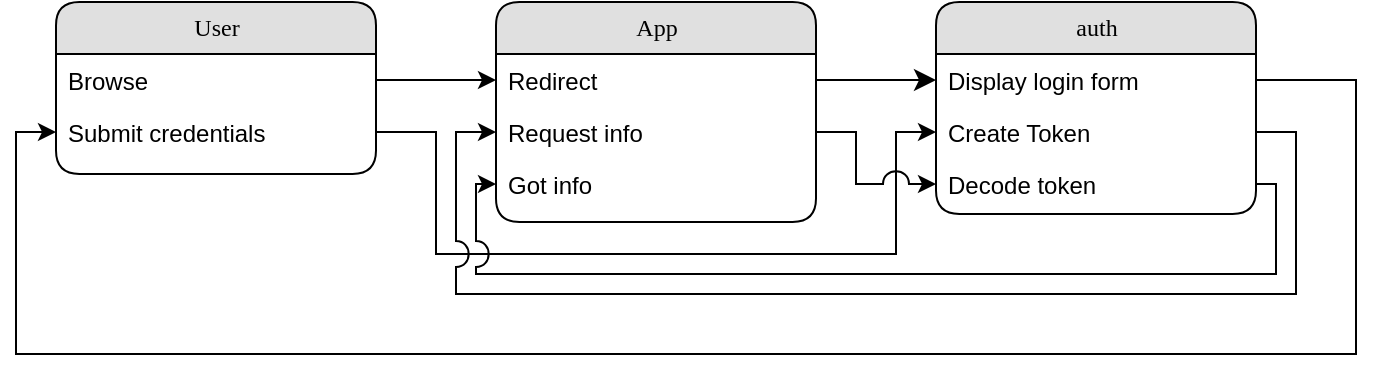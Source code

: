 <mxfile version="11.2.2" type="device" pages="1"><diagram name="Page-1" id="b520641d-4fe3-3701-9064-5fc419738815"><mxGraphModel dx="1422" dy="764" grid="1" gridSize="10" guides="1" tooltips="1" connect="1" arrows="1" fold="1" page="1" pageScale="1" pageWidth="1100" pageHeight="850" background="#ffffff" math="0" shadow="0"><root><mxCell id="0"/><mxCell id="1" parent="0"/><mxCell id="21ea969265ad0168-6" value="App" style="swimlane;html=1;fontStyle=0;childLayout=stackLayout;horizontal=1;startSize=26;fillColor=#e0e0e0;horizontalStack=0;resizeParent=1;resizeLast=0;collapsible=1;marginBottom=0;swimlaneFillColor=#ffffff;align=center;rounded=1;shadow=0;comic=0;labelBackgroundColor=none;strokeColor=#000000;strokeWidth=1;fontFamily=Verdana;fontSize=12;fontColor=#000000;" parent="1" vertex="1"><mxGeometry x="310" y="74" width="160" height="110" as="geometry"/></mxCell><mxCell id="21ea969265ad0168-7" value="Redirect" style="text;html=1;strokeColor=none;fillColor=none;spacingLeft=4;spacingRight=4;whiteSpace=wrap;overflow=hidden;rotatable=0;points=[[0,0.5],[1,0.5]];portConstraint=eastwest;" parent="21ea969265ad0168-6" vertex="1"><mxGeometry y="26" width="160" height="26" as="geometry"/></mxCell><mxCell id="21ea969265ad0168-8" value="Request info" style="text;html=1;strokeColor=none;fillColor=none;spacingLeft=4;spacingRight=4;whiteSpace=wrap;overflow=hidden;rotatable=0;points=[[0,0.5],[1,0.5]];portConstraint=eastwest;" parent="21ea969265ad0168-6" vertex="1"><mxGeometry y="52" width="160" height="26" as="geometry"/></mxCell><mxCell id="21ea969265ad0168-9" value="Got info" style="text;html=1;strokeColor=none;fillColor=none;spacingLeft=4;spacingRight=4;whiteSpace=wrap;overflow=hidden;rotatable=0;points=[[0,0.5],[1,0.5]];portConstraint=eastwest;" parent="21ea969265ad0168-6" vertex="1"><mxGeometry y="78" width="160" height="26" as="geometry"/></mxCell><mxCell id="21ea969265ad0168-10" value="auth" style="swimlane;html=1;fontStyle=0;childLayout=stackLayout;horizontal=1;startSize=26;fillColor=#e0e0e0;horizontalStack=0;resizeParent=1;resizeLast=0;collapsible=1;marginBottom=0;swimlaneFillColor=#ffffff;align=center;rounded=1;shadow=0;comic=0;labelBackgroundColor=none;strokeColor=#000000;strokeWidth=1;fontFamily=Verdana;fontSize=12;fontColor=#000000;" parent="1" vertex="1"><mxGeometry x="530" y="74" width="160" height="106" as="geometry"/></mxCell><mxCell id="21ea969265ad0168-11" value="Display login form" style="text;html=1;strokeColor=none;fillColor=none;spacingLeft=4;spacingRight=4;whiteSpace=wrap;overflow=hidden;rotatable=0;points=[[0,0.5],[1,0.5]];portConstraint=eastwest;" parent="21ea969265ad0168-10" vertex="1"><mxGeometry y="26" width="160" height="26" as="geometry"/></mxCell><mxCell id="21ea969265ad0168-12" value="Create Token" style="text;html=1;strokeColor=none;fillColor=none;spacingLeft=4;spacingRight=4;whiteSpace=wrap;overflow=hidden;rotatable=0;points=[[0,0.5],[1,0.5]];portConstraint=eastwest;" parent="21ea969265ad0168-10" vertex="1"><mxGeometry y="52" width="160" height="26" as="geometry"/></mxCell><mxCell id="21ea969265ad0168-52" value="Decode token" style="text;html=1;strokeColor=none;fillColor=none;spacingLeft=4;spacingRight=4;whiteSpace=wrap;overflow=hidden;rotatable=0;points=[[0,0.5],[1,0.5]];portConstraint=eastwest;" parent="21ea969265ad0168-10" vertex="1"><mxGeometry y="78" width="160" height="26" as="geometry"/></mxCell><mxCell id="jfMbLR3ghylxka4D5T1y-1" value="User" style="swimlane;html=1;fontStyle=0;childLayout=stackLayout;horizontal=1;startSize=26;fillColor=#e0e0e0;horizontalStack=0;resizeParent=1;resizeLast=0;collapsible=1;marginBottom=0;swimlaneFillColor=#ffffff;align=center;rounded=1;shadow=0;comic=0;labelBackgroundColor=none;strokeColor=#000000;strokeWidth=1;fontFamily=Verdana;fontSize=12;fontColor=#000000;" vertex="1" parent="1"><mxGeometry x="90" y="74" width="160" height="86" as="geometry"/></mxCell><mxCell id="jfMbLR3ghylxka4D5T1y-2" value="Browse" style="text;html=1;strokeColor=none;fillColor=none;spacingLeft=4;spacingRight=4;whiteSpace=wrap;overflow=hidden;rotatable=0;points=[[0,0.5],[1,0.5]];portConstraint=eastwest;" vertex="1" parent="jfMbLR3ghylxka4D5T1y-1"><mxGeometry y="26" width="160" height="26" as="geometry"/></mxCell><mxCell id="jfMbLR3ghylxka4D5T1y-3" value="Submit credentials" style="text;html=1;strokeColor=none;fillColor=none;spacingLeft=4;spacingRight=4;whiteSpace=wrap;overflow=hidden;rotatable=0;points=[[0,0.5],[1,0.5]];portConstraint=eastwest;" vertex="1" parent="jfMbLR3ghylxka4D5T1y-1"><mxGeometry y="52" width="160" height="26" as="geometry"/></mxCell><mxCell id="jfMbLR3ghylxka4D5T1y-6" style="edgeStyle=orthogonalEdgeStyle;rounded=0;orthogonalLoop=1;jettySize=auto;html=1;exitX=1;exitY=0.5;exitDx=0;exitDy=0;entryX=0;entryY=0.5;entryDx=0;entryDy=0;" edge="1" parent="1" source="jfMbLR3ghylxka4D5T1y-2" target="21ea969265ad0168-7"><mxGeometry relative="1" as="geometry"/></mxCell><mxCell id="21ea969265ad0168-40" style="edgeStyle=orthogonalEdgeStyle;html=1;exitX=1;exitY=0.5;entryX=0;entryY=0.5;labelBackgroundColor=none;startFill=0;startSize=8;endFill=1;endSize=8;fontFamily=Verdana;fontSize=12;exitDx=0;exitDy=0;entryDx=0;entryDy=0;" parent="1" source="21ea969265ad0168-7" target="21ea969265ad0168-11" edge="1"><mxGeometry relative="1" as="geometry"/></mxCell><mxCell id="jfMbLR3ghylxka4D5T1y-7" style="edgeStyle=orthogonalEdgeStyle;rounded=0;orthogonalLoop=1;jettySize=auto;html=1;exitX=1;exitY=0.5;exitDx=0;exitDy=0;entryX=0;entryY=0.5;entryDx=0;entryDy=0;" edge="1" parent="1" source="21ea969265ad0168-11" target="jfMbLR3ghylxka4D5T1y-3"><mxGeometry relative="1" as="geometry"><Array as="points"><mxPoint x="740" y="113"/><mxPoint x="740" y="250"/><mxPoint x="70" y="250"/><mxPoint x="70" y="139"/></Array></mxGeometry></mxCell><mxCell id="jfMbLR3ghylxka4D5T1y-8" style="edgeStyle=orthogonalEdgeStyle;rounded=0;orthogonalLoop=1;jettySize=auto;html=1;exitX=1;exitY=0.5;exitDx=0;exitDy=0;entryX=0;entryY=0.5;entryDx=0;entryDy=0;" edge="1" parent="1" source="jfMbLR3ghylxka4D5T1y-3" target="21ea969265ad0168-12"><mxGeometry relative="1" as="geometry"><Array as="points"><mxPoint x="280" y="139"/><mxPoint x="280" y="200"/><mxPoint x="510" y="200"/><mxPoint x="510" y="139"/></Array></mxGeometry></mxCell><mxCell id="jfMbLR3ghylxka4D5T1y-9" style="edgeStyle=orthogonalEdgeStyle;rounded=0;orthogonalLoop=1;jettySize=auto;html=1;exitX=1;exitY=0.5;exitDx=0;exitDy=0;entryX=0;entryY=0.5;entryDx=0;entryDy=0;jumpStyle=arc;jumpSize=13;" edge="1" parent="1" source="21ea969265ad0168-12" target="21ea969265ad0168-8"><mxGeometry relative="1" as="geometry"><Array as="points"><mxPoint x="710" y="139"/><mxPoint x="710" y="220"/><mxPoint x="290" y="220"/><mxPoint x="290" y="139"/></Array></mxGeometry></mxCell><mxCell id="jfMbLR3ghylxka4D5T1y-10" style="edgeStyle=orthogonalEdgeStyle;rounded=0;orthogonalLoop=1;jettySize=auto;html=1;exitX=1;exitY=0.5;exitDx=0;exitDy=0;entryX=0;entryY=0.5;entryDx=0;entryDy=0;jumpStyle=arc;jumpSize=13;" edge="1" parent="1" source="21ea969265ad0168-8" target="21ea969265ad0168-52"><mxGeometry relative="1" as="geometry"><Array as="points"><mxPoint x="490" y="139"/><mxPoint x="490" y="165"/></Array></mxGeometry></mxCell><mxCell id="jfMbLR3ghylxka4D5T1y-11" style="edgeStyle=orthogonalEdgeStyle;rounded=0;jumpStyle=arc;jumpSize=13;orthogonalLoop=1;jettySize=auto;html=1;exitX=1;exitY=0.5;exitDx=0;exitDy=0;entryX=0;entryY=0.5;entryDx=0;entryDy=0;" edge="1" parent="1" source="21ea969265ad0168-52" target="21ea969265ad0168-9"><mxGeometry relative="1" as="geometry"><Array as="points"><mxPoint x="700" y="165"/><mxPoint x="700" y="210"/><mxPoint x="300" y="210"/><mxPoint x="300" y="165"/></Array></mxGeometry></mxCell></root></mxGraphModel></diagram></mxfile>